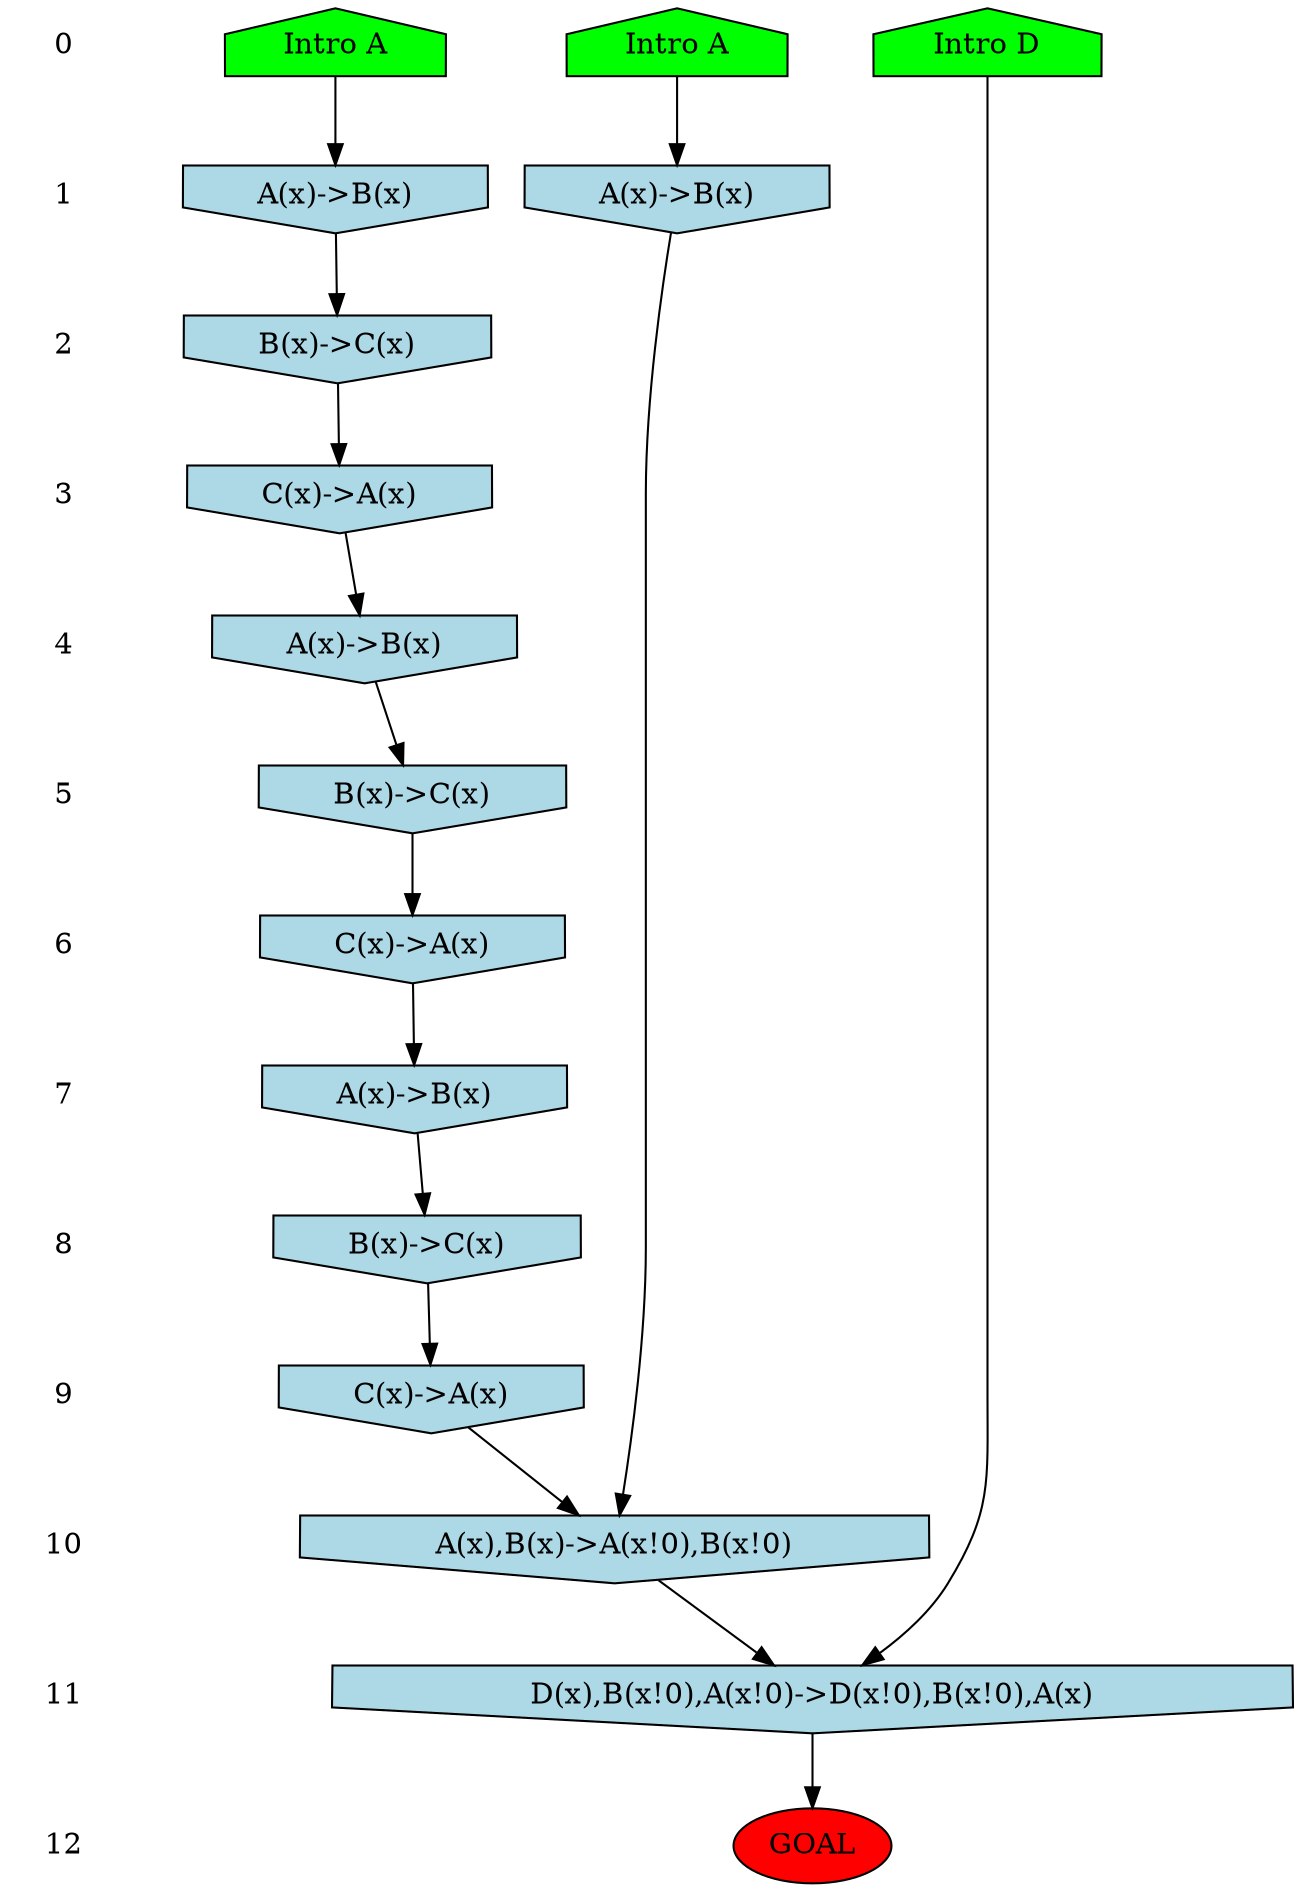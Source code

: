 /* Compression of 5 causal flows obtained in average at 1.341294E+01 t.u */
/* Compressed causal flows were: [34;44;50;52;55] */
digraph G{
 ranksep=.5 ; 
{ rank = same ; "0" [shape=plaintext] ; node_1 [label ="Intro A", shape=house, style=filled, fillcolor=green] ;
node_2 [label ="Intro A", shape=house, style=filled, fillcolor=green] ;
node_3 [label ="Intro D", shape=house, style=filled, fillcolor=green] ;
}
{ rank = same ; "1" [shape=plaintext] ; node_4 [label="A(x)->B(x)", shape=invhouse, style=filled, fillcolor = lightblue] ;
node_6 [label="A(x)->B(x)", shape=invhouse, style=filled, fillcolor = lightblue] ;
}
{ rank = same ; "2" [shape=plaintext] ; node_5 [label="B(x)->C(x)", shape=invhouse, style=filled, fillcolor = lightblue] ;
}
{ rank = same ; "3" [shape=plaintext] ; node_7 [label="C(x)->A(x)", shape=invhouse, style=filled, fillcolor = lightblue] ;
}
{ rank = same ; "4" [shape=plaintext] ; node_8 [label="A(x)->B(x)", shape=invhouse, style=filled, fillcolor = lightblue] ;
}
{ rank = same ; "5" [shape=plaintext] ; node_9 [label="B(x)->C(x)", shape=invhouse, style=filled, fillcolor = lightblue] ;
}
{ rank = same ; "6" [shape=plaintext] ; node_10 [label="C(x)->A(x)", shape=invhouse, style=filled, fillcolor = lightblue] ;
}
{ rank = same ; "7" [shape=plaintext] ; node_11 [label="A(x)->B(x)", shape=invhouse, style=filled, fillcolor = lightblue] ;
}
{ rank = same ; "8" [shape=plaintext] ; node_12 [label="B(x)->C(x)", shape=invhouse, style=filled, fillcolor = lightblue] ;
}
{ rank = same ; "9" [shape=plaintext] ; node_13 [label="C(x)->A(x)", shape=invhouse, style=filled, fillcolor = lightblue] ;
}
{ rank = same ; "10" [shape=plaintext] ; node_14 [label="A(x),B(x)->A(x!0),B(x!0)", shape=invhouse, style=filled, fillcolor = lightblue] ;
}
{ rank = same ; "11" [shape=plaintext] ; node_15 [label="D(x),B(x!0),A(x!0)->D(x!0),B(x!0),A(x)", shape=invhouse, style=filled, fillcolor = lightblue] ;
}
{ rank = same ; "12" [shape=plaintext] ; node_16 [label ="GOAL", style=filled, fillcolor=red] ;
}
"0" -> "1" [style="invis"]; 
"1" -> "2" [style="invis"]; 
"2" -> "3" [style="invis"]; 
"3" -> "4" [style="invis"]; 
"4" -> "5" [style="invis"]; 
"5" -> "6" [style="invis"]; 
"6" -> "7" [style="invis"]; 
"7" -> "8" [style="invis"]; 
"8" -> "9" [style="invis"]; 
"9" -> "10" [style="invis"]; 
"10" -> "11" [style="invis"]; 
"11" -> "12" [style="invis"]; 
node_1 -> node_4
node_4 -> node_5
node_2 -> node_6
node_5 -> node_7
node_7 -> node_8
node_8 -> node_9
node_9 -> node_10
node_10 -> node_11
node_11 -> node_12
node_12 -> node_13
node_6 -> node_14
node_13 -> node_14
node_3 -> node_15
node_14 -> node_15
node_15 -> node_16
}
/*
 Dot generation time: 0.000000
*/